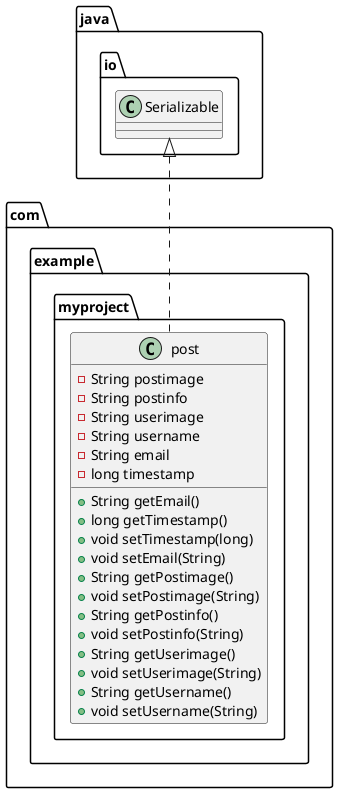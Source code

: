 @startuml
class com.example.myproject.post {
- String postimage
- String postinfo
- String userimage
- String username
- String email
- long timestamp
+ String getEmail()
+ long getTimestamp()
+ void setTimestamp(long)
+ void setEmail(String)
+ String getPostimage()
+ void setPostimage(String)
+ String getPostinfo()
+ void setPostinfo(String)
+ String getUserimage()
+ void setUserimage(String)
+ String getUsername()
+ void setUsername(String)
}




java.io.Serializable <|.. com.example.myproject.post
@enduml